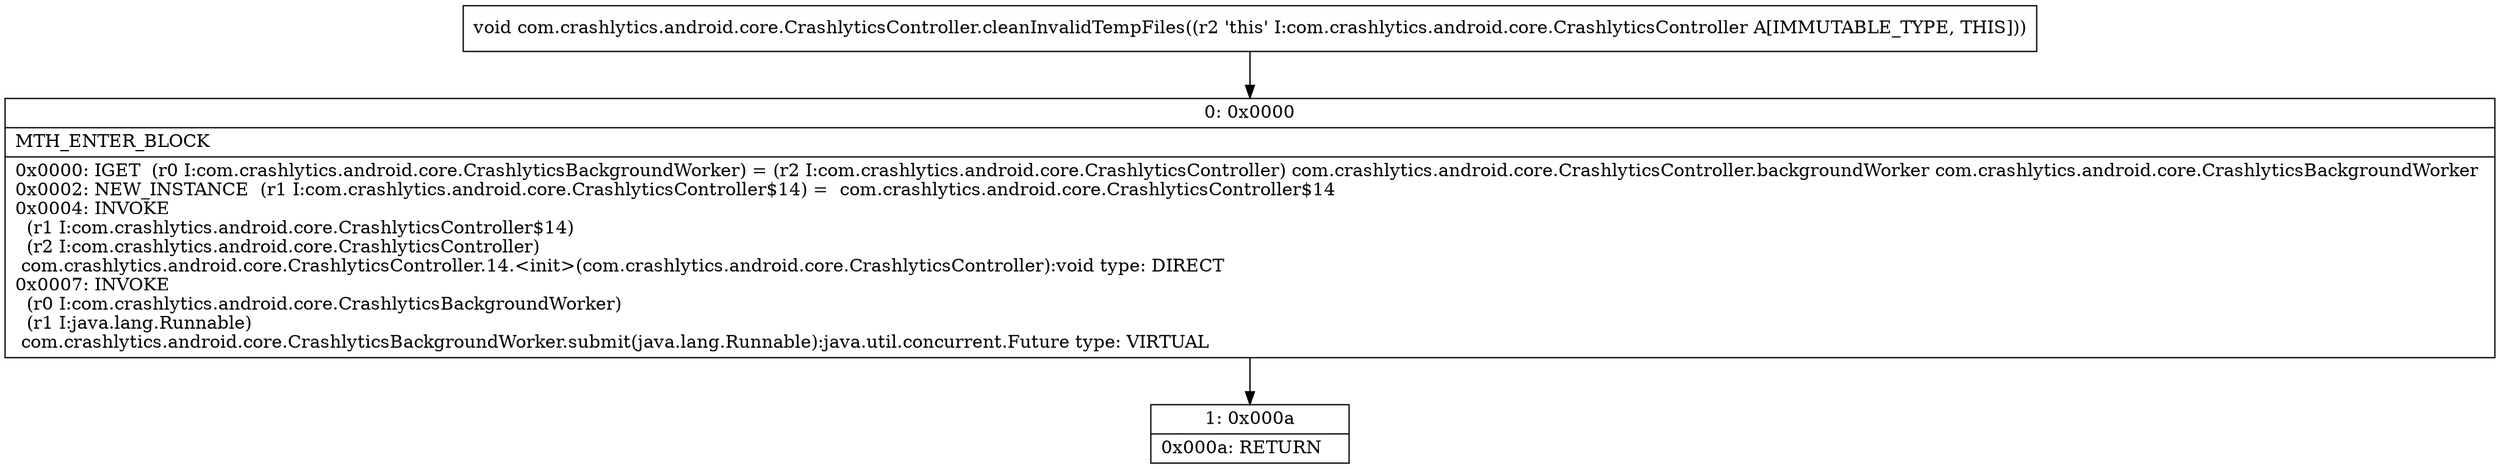 digraph "CFG forcom.crashlytics.android.core.CrashlyticsController.cleanInvalidTempFiles()V" {
Node_0 [shape=record,label="{0\:\ 0x0000|MTH_ENTER_BLOCK\l|0x0000: IGET  (r0 I:com.crashlytics.android.core.CrashlyticsBackgroundWorker) = (r2 I:com.crashlytics.android.core.CrashlyticsController) com.crashlytics.android.core.CrashlyticsController.backgroundWorker com.crashlytics.android.core.CrashlyticsBackgroundWorker \l0x0002: NEW_INSTANCE  (r1 I:com.crashlytics.android.core.CrashlyticsController$14) =  com.crashlytics.android.core.CrashlyticsController$14 \l0x0004: INVOKE  \l  (r1 I:com.crashlytics.android.core.CrashlyticsController$14)\l  (r2 I:com.crashlytics.android.core.CrashlyticsController)\l com.crashlytics.android.core.CrashlyticsController.14.\<init\>(com.crashlytics.android.core.CrashlyticsController):void type: DIRECT \l0x0007: INVOKE  \l  (r0 I:com.crashlytics.android.core.CrashlyticsBackgroundWorker)\l  (r1 I:java.lang.Runnable)\l com.crashlytics.android.core.CrashlyticsBackgroundWorker.submit(java.lang.Runnable):java.util.concurrent.Future type: VIRTUAL \l}"];
Node_1 [shape=record,label="{1\:\ 0x000a|0x000a: RETURN   \l}"];
MethodNode[shape=record,label="{void com.crashlytics.android.core.CrashlyticsController.cleanInvalidTempFiles((r2 'this' I:com.crashlytics.android.core.CrashlyticsController A[IMMUTABLE_TYPE, THIS])) }"];
MethodNode -> Node_0;
Node_0 -> Node_1;
}

